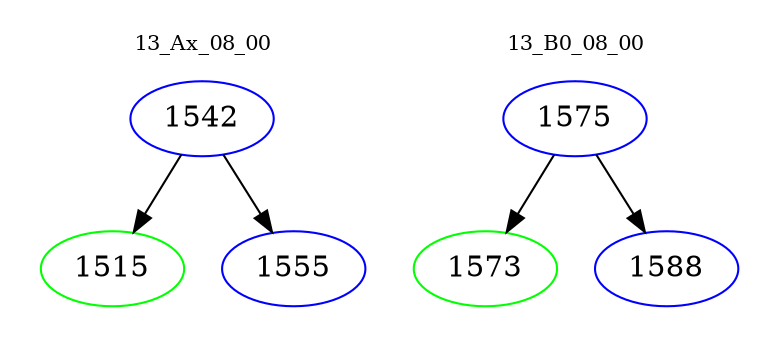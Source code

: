 digraph{
subgraph cluster_0 {
color = white
label = "13_Ax_08_00";
fontsize=10;
T0_1542 [label="1542", color="blue"]
T0_1542 -> T0_1515 [color="black"]
T0_1515 [label="1515", color="green"]
T0_1542 -> T0_1555 [color="black"]
T0_1555 [label="1555", color="blue"]
}
subgraph cluster_1 {
color = white
label = "13_B0_08_00";
fontsize=10;
T1_1575 [label="1575", color="blue"]
T1_1575 -> T1_1573 [color="black"]
T1_1573 [label="1573", color="green"]
T1_1575 -> T1_1588 [color="black"]
T1_1588 [label="1588", color="blue"]
}
}

